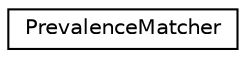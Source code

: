 digraph "Graphical Class Hierarchy"
{
  edge [fontname="Helvetica",fontsize="10",labelfontname="Helvetica",labelfontsize="10"];
  node [fontname="Helvetica",fontsize="10",shape=record];
  rankdir="LR";
  Node0 [label="PrevalenceMatcher",height=0.2,width=0.4,color="black", fillcolor="white", style="filled",URL="$class_prevalence_matcher.html"];
}
